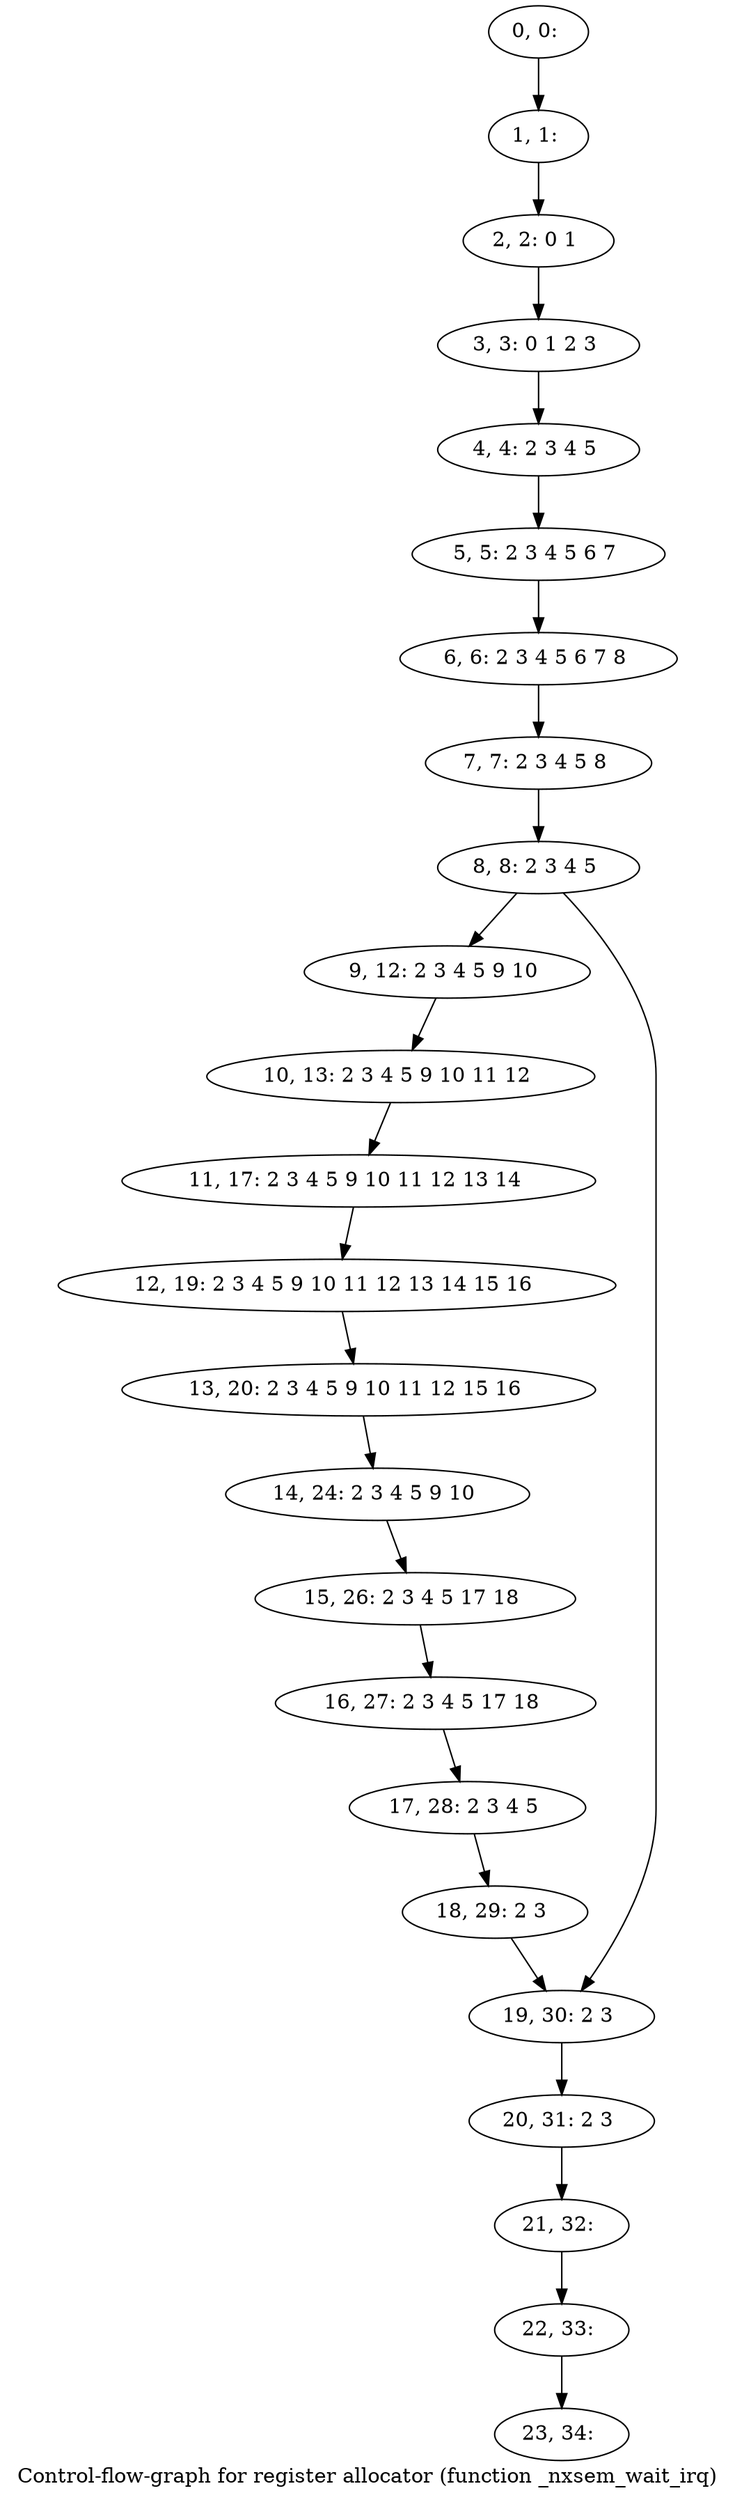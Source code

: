 digraph G {
graph [label="Control-flow-graph for register allocator (function _nxsem_wait_irq)"]
0[label="0, 0: "];
1[label="1, 1: "];
2[label="2, 2: 0 1 "];
3[label="3, 3: 0 1 2 3 "];
4[label="4, 4: 2 3 4 5 "];
5[label="5, 5: 2 3 4 5 6 7 "];
6[label="6, 6: 2 3 4 5 6 7 8 "];
7[label="7, 7: 2 3 4 5 8 "];
8[label="8, 8: 2 3 4 5 "];
9[label="9, 12: 2 3 4 5 9 10 "];
10[label="10, 13: 2 3 4 5 9 10 11 12 "];
11[label="11, 17: 2 3 4 5 9 10 11 12 13 14 "];
12[label="12, 19: 2 3 4 5 9 10 11 12 13 14 15 16 "];
13[label="13, 20: 2 3 4 5 9 10 11 12 15 16 "];
14[label="14, 24: 2 3 4 5 9 10 "];
15[label="15, 26: 2 3 4 5 17 18 "];
16[label="16, 27: 2 3 4 5 17 18 "];
17[label="17, 28: 2 3 4 5 "];
18[label="18, 29: 2 3 "];
19[label="19, 30: 2 3 "];
20[label="20, 31: 2 3 "];
21[label="21, 32: "];
22[label="22, 33: "];
23[label="23, 34: "];
0->1 ;
1->2 ;
2->3 ;
3->4 ;
4->5 ;
5->6 ;
6->7 ;
7->8 ;
8->9 ;
8->19 ;
9->10 ;
10->11 ;
11->12 ;
12->13 ;
13->14 ;
14->15 ;
15->16 ;
16->17 ;
17->18 ;
18->19 ;
19->20 ;
20->21 ;
21->22 ;
22->23 ;
}
